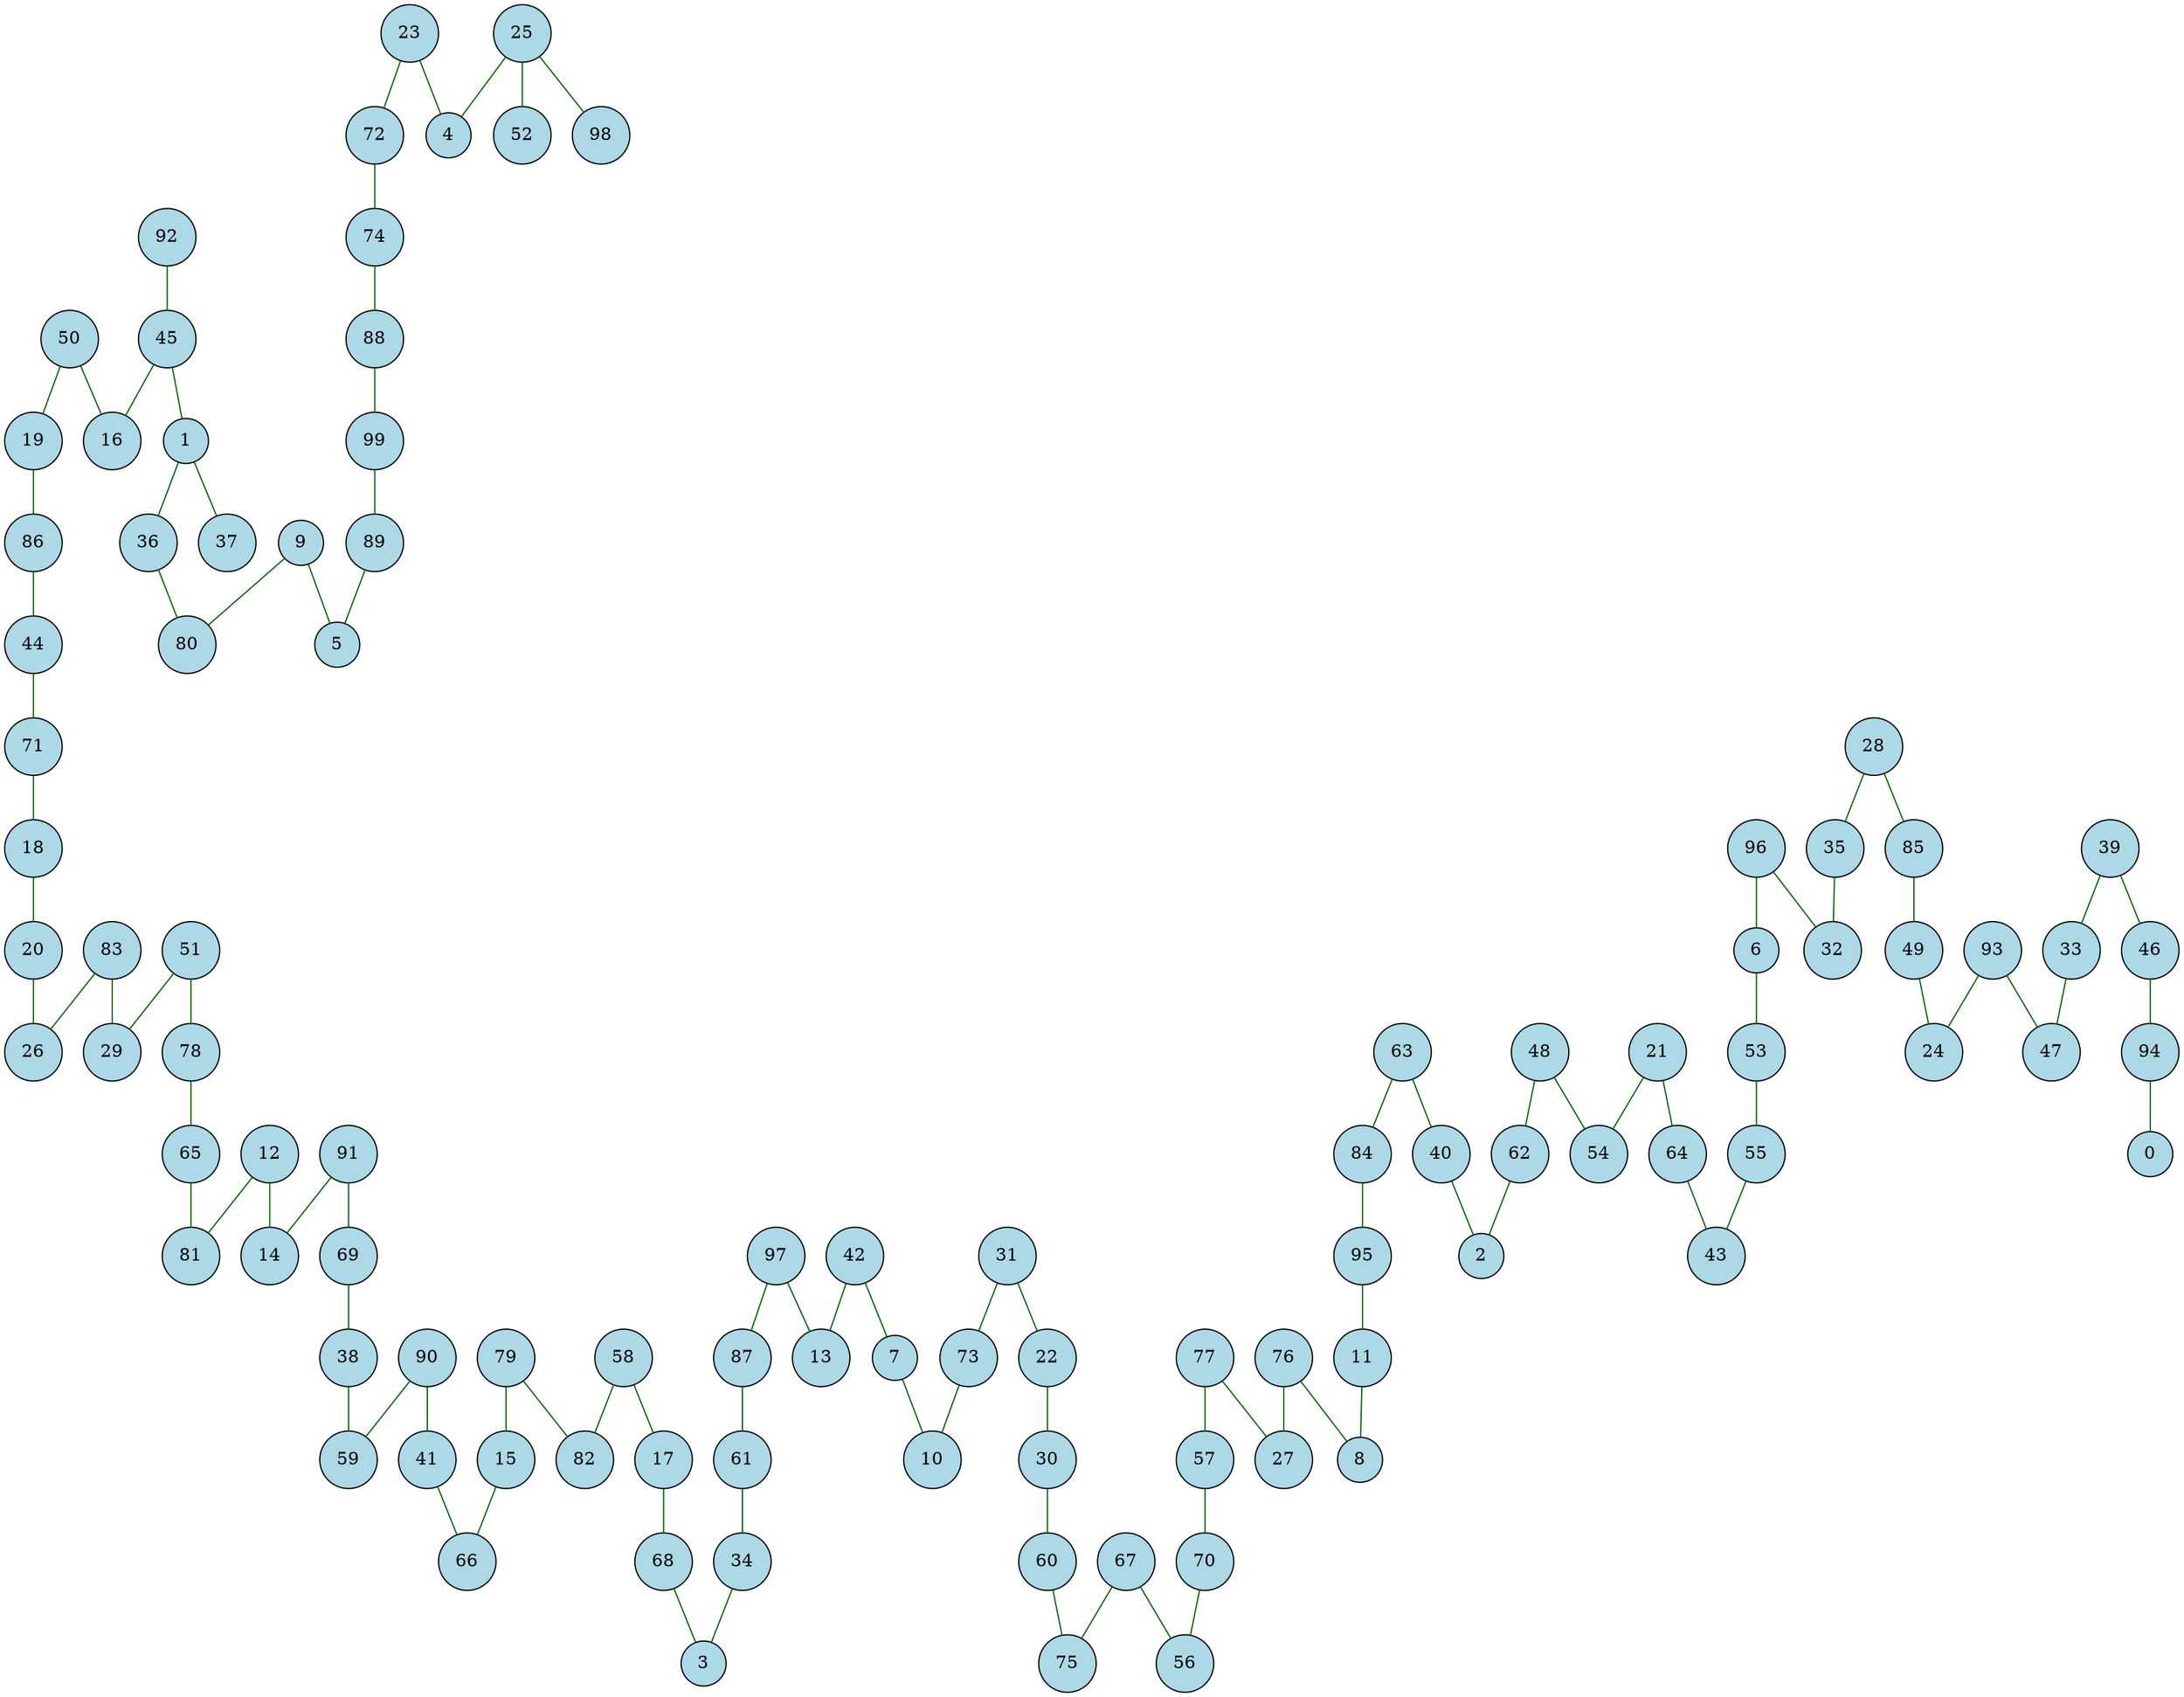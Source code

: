 graph SpanningTree {
  node [shape=circle, style=filled, fillcolor=lightblue];
  edge [color=darkgreen];
  86 -- 44;
  23 -- 72;
  92 -- 45;
  25 -- 52;
  25 -- 4;
  1 -- 36;
  88 -- 99;
  45 -- 1;
  74 -- 88;
  9 -- 80;
  45 -- 16;
  1 -- 37;
  9 -- 5;
  51 -- 29;
  72 -- 74;
  36 -- 80;
  83 -- 29;
  41 -- 66;
  25 -- 98;
  57 -- 70;
  19 -- 86;
  90 -- 41;
  23 -- 4;
  61 -- 34;
  99 -- 89;
  89 -- 5;
  83 -- 26;
  44 -- 71;
  12 -- 81;
  50 -- 19;
  38 -- 59;
  12 -- 14;
  79 -- 15;
  78 -- 65;
  96 -- 32;
  70 -- 56;
  69 -- 38;
  39 -- 46;
  49 -- 24;
  17 -- 68;
  76 -- 8;
  77 -- 27;
  7 -- 10;
  87 -- 61;
  96 -- 6;
  42 -- 13;
  97 -- 87;
  68 -- 3;
  50 -- 16;
  85 -- 49;
  58 -- 17;
  40 -- 2;
  79 -- 82;
  34 -- 3;
  11 -- 8;
  77 -- 57;
  95 -- 11;
  58 -- 82;
  28 -- 35;
  67 -- 56;
  42 -- 7;
  90 -- 59;
  60 -- 75;
  76 -- 27;
  71 -- 18;
  31 -- 73;
  51 -- 78;
  63 -- 84;
  64 -- 43;
  31 -- 22;
  94 -- 0;
  93 -- 24;
  91 -- 14;
  48 -- 62;
  33 -- 47;
  91 -- 69;
  73 -- 10;
  93 -- 47;
  65 -- 81;
  15 -- 66;
  30 -- 60;
  67 -- 75;
  39 -- 33;
  6 -- 53;
  20 -- 26;
  62 -- 2;
  55 -- 43;
  63 -- 40;
  35 -- 32;
  22 -- 30;
  21 -- 54;
  53 -- 55;
  48 -- 54;
  28 -- 85;
  97 -- 13;
  84 -- 95;
  46 -- 94;
  18 -- 20;
  21 -- 64;
}
